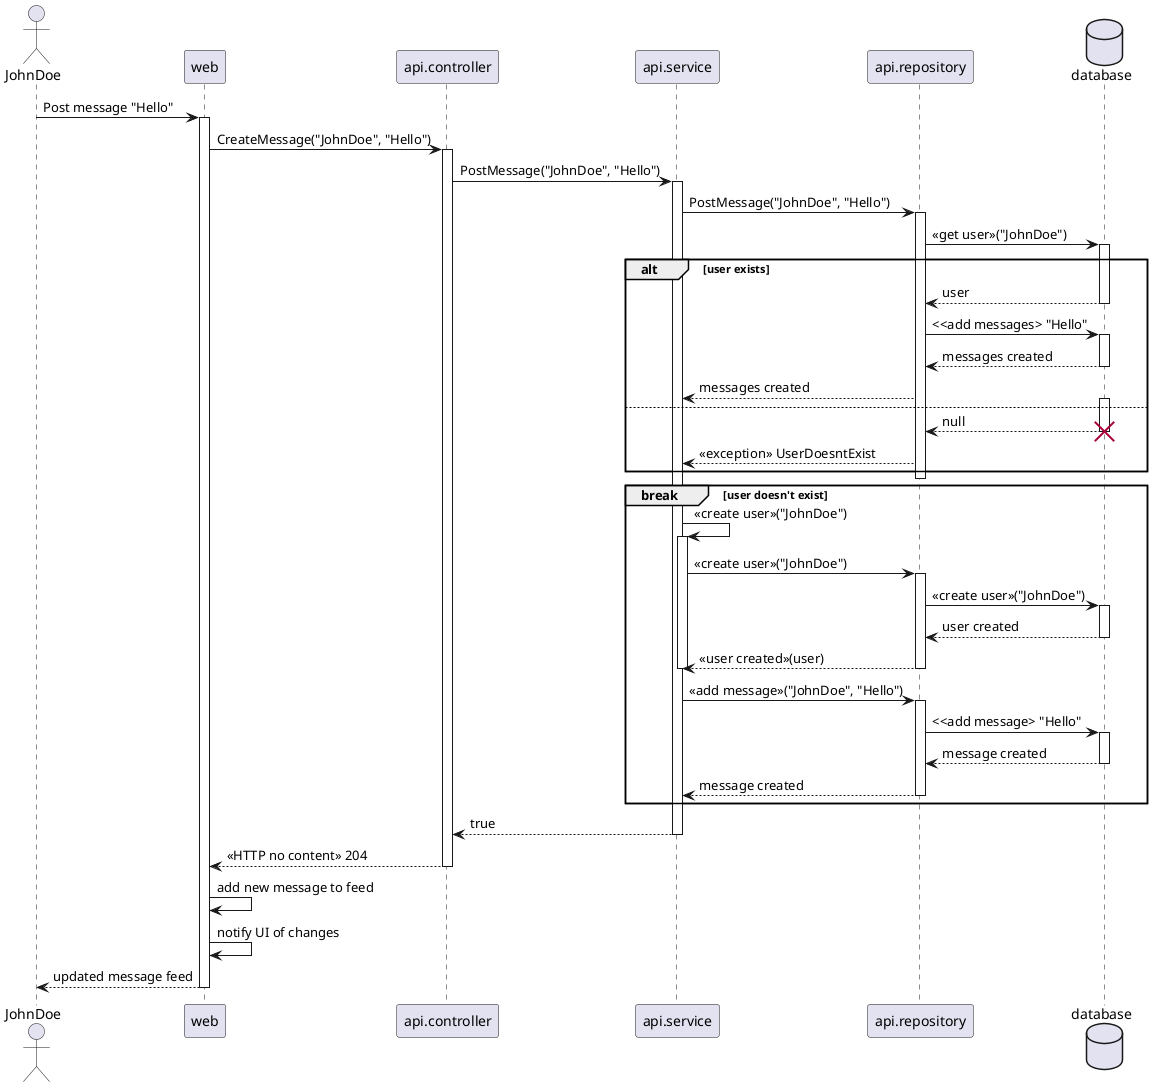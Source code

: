 @startuml
actor JohnDoe as user
participant web
participant api.controller
participant api.service
participant api.repository
database database

user -> web : Post message "Hello"
activate web

web -> api.controller : CreateMessage("JohnDoe", "Hello")
activate api.controller

api.controller -> api.service : PostMessage("JohnDoe", "Hello")
activate api.service

api.service -> api.repository : PostMessage("JohnDoe", "Hello")
activate api.repository

api.repository -> database : <<get user>>("JohnDoe")
    alt user exists

        activate database
        api.repository <-- database : user

        deactivate database
        api.repository -> database : <<add messages> "Hello"

        activate database
        api.repository <-- database : messages created
        deactivate database

        api.service <-- api.repository : messages created
    else 
        activate database
        api.repository <-- database : null
        destroy database
        
        api.service <-- api.repository : <<exception>> UserDoesntExist
        
    end
deactivate api.repository

break user doesn't exist
    api.service -> api.service : <<create user>>("JohnDoe")
    activate api.service

    api.service -> api.repository : <<create user>>("JohnDoe")
    activate api.repository
    
    api.repository -> database : <<create user>>("JohnDoe")
    activate database
    
    api.repository <-- database : user created
    deactivate database

    api.service <-- api.repository : <<user created>>(user)
    deactivate api.service
    deactivate api.repository

    api.service -> api.repository : <<add message>>("JohnDoe", "Hello")
    activate api.repository

    api.repository -> database : <<add message> "Hello"
    activate database

    api.repository <-- database : message created
    deactivate database
    
    api.service <-- api.repository : message created
    deactivate api.repository
end

api.controller <-- api.service : true
deactivate api.service

web <-- api.controller : <<HTTP no content>> 204
deactivate api.controller


web -> web : add new message to feed
web -> web : notify UI of changes

user <-- web : updated message feed
deactivate web
@enduml